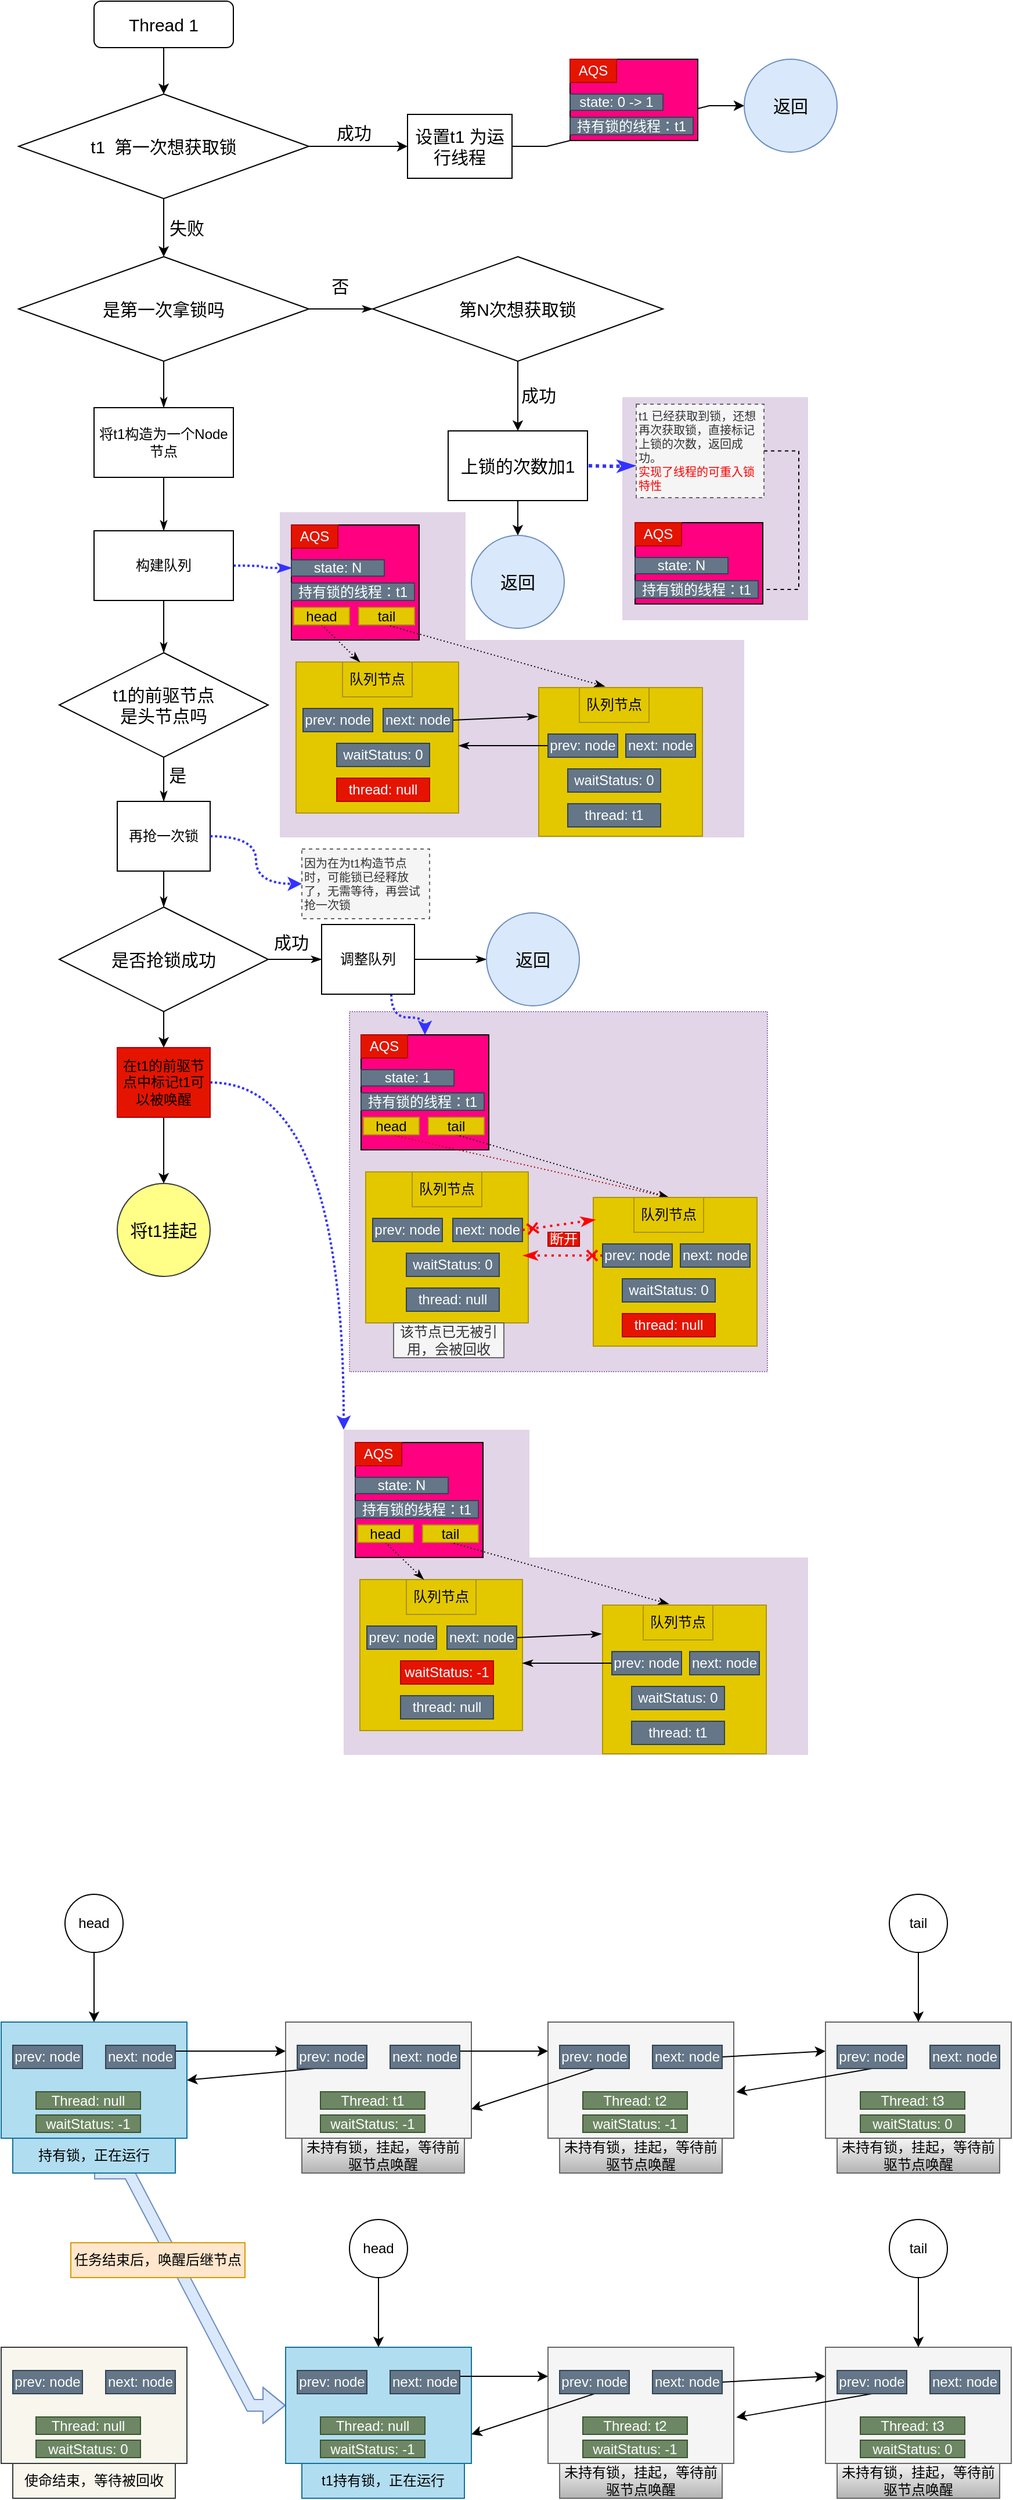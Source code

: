 <mxfile version="20.2.3" type="device"><diagram id="C5RBs43oDa-KdzZeNtuy" name="Page-1"><mxGraphModel dx="1038" dy="649" grid="1" gridSize="10" guides="1" tooltips="1" connect="1" arrows="1" fold="1" page="1" pageScale="1" pageWidth="827" pageHeight="1169" math="0" shadow="0"><root><mxCell id="WIyWlLk6GJQsqaUBKTNV-0"/><mxCell id="WIyWlLk6GJQsqaUBKTNV-1" parent="WIyWlLk6GJQsqaUBKTNV-0"/><mxCell id="cmOH2brqr6vsDG66SaR0-163" value="" style="rounded=0;whiteSpace=wrap;html=1;fillColor=#e1d5e7;dashed=1;dashPattern=1 1;strokeColor=none;" parent="WIyWlLk6GJQsqaUBKTNV-1" vertex="1"><mxGeometry x="615" y="431" width="160" height="192" as="geometry"/></mxCell><mxCell id="cmOH2brqr6vsDG66SaR0-162" value="" style="rounded=0;whiteSpace=wrap;html=1;fillColor=#e1d5e7;dashed=1;dashPattern=1 1;strokeColor=none;" parent="WIyWlLk6GJQsqaUBKTNV-1" vertex="1"><mxGeometry x="480" y="640" width="240" height="170" as="geometry"/></mxCell><mxCell id="cmOH2brqr6vsDG66SaR0-161" value="" style="rounded=0;whiteSpace=wrap;html=1;fillColor=#e1d5e7;dashed=1;dashPattern=1 1;strokeColor=none;" parent="WIyWlLk6GJQsqaUBKTNV-1" vertex="1"><mxGeometry x="320" y="530" width="160" height="280" as="geometry"/></mxCell><mxCell id="cmOH2brqr6vsDG66SaR0-147" value="" style="rounded=0;whiteSpace=wrap;html=1;fillColor=#e1d5e7;dashed=1;dashPattern=1 1;strokeColor=#9673a6;" parent="WIyWlLk6GJQsqaUBKTNV-1" vertex="1"><mxGeometry x="380" y="960" width="360" height="310" as="geometry"/></mxCell><mxCell id="cmOH2brqr6vsDG66SaR0-40" value="" style="rounded=0;whiteSpace=wrap;html=1;fontColor=#000000;fillColor=#e3c800;strokeColor=#B09500;" parent="WIyWlLk6GJQsqaUBKTNV-1" vertex="1"><mxGeometry x="334" y="659" width="140" height="130" as="geometry"/></mxCell><mxCell id="cmOH2brqr6vsDG66SaR0-7" style="edgeStyle=entityRelationEdgeStyle;rounded=0;orthogonalLoop=1;jettySize=auto;html=1;exitX=1;exitY=0.5;exitDx=0;exitDy=0;entryX=0;entryY=0.5;entryDx=0;entryDy=0;" parent="WIyWlLk6GJQsqaUBKTNV-1" source="I_SiQfBMtHekhY4Zaz0y-3" target="cmOH2brqr6vsDG66SaR0-5" edge="1"><mxGeometry relative="1" as="geometry"/></mxCell><mxCell id="cmOH2brqr6vsDG66SaR0-8" value="" style="rounded=0;whiteSpace=wrap;html=1;fillColor=#FF0080;" parent="WIyWlLk6GJQsqaUBKTNV-1" vertex="1"><mxGeometry x="570" y="140" width="110" height="70" as="geometry"/></mxCell><mxCell id="I_SiQfBMtHekhY4Zaz0y-1" value="" style="edgeStyle=orthogonalEdgeStyle;rounded=0;orthogonalLoop=1;jettySize=auto;html=1;" parent="WIyWlLk6GJQsqaUBKTNV-1" edge="1"><mxGeometry relative="1" as="geometry"><mxPoint x="220" y="170" as="targetPoint"/><mxPoint x="220" y="120" as="sourcePoint"/></mxGeometry></mxCell><mxCell id="I_SiQfBMtHekhY4Zaz0y-4" value="" style="edgeStyle=orthogonalEdgeStyle;rounded=0;orthogonalLoop=1;jettySize=auto;html=1;fontSize=15;" parent="WIyWlLk6GJQsqaUBKTNV-1" source="I_SiQfBMtHekhY4Zaz0y-2" target="I_SiQfBMtHekhY4Zaz0y-3" edge="1"><mxGeometry relative="1" as="geometry"/></mxCell><mxCell id="I_SiQfBMtHekhY4Zaz0y-9" value="" style="edgeStyle=orthogonalEdgeStyle;rounded=0;orthogonalLoop=1;jettySize=auto;html=1;fontSize=15;" parent="WIyWlLk6GJQsqaUBKTNV-1" source="I_SiQfBMtHekhY4Zaz0y-2" target="I_SiQfBMtHekhY4Zaz0y-8" edge="1"><mxGeometry relative="1" as="geometry"/></mxCell><mxCell id="I_SiQfBMtHekhY4Zaz0y-2" value="t1&amp;nbsp; 第一次想获取锁" style="rhombus;whiteSpace=wrap;html=1;fontSize=15;" parent="WIyWlLk6GJQsqaUBKTNV-1" vertex="1"><mxGeometry x="95" y="170" width="250" height="90" as="geometry"/></mxCell><mxCell id="I_SiQfBMtHekhY4Zaz0y-3" value="设置t1 为运行线程" style="whiteSpace=wrap;html=1;fontSize=15;" parent="WIyWlLk6GJQsqaUBKTNV-1" vertex="1"><mxGeometry x="430" y="187.5" width="90" height="55" as="geometry"/></mxCell><mxCell id="I_SiQfBMtHekhY4Zaz0y-5" value="Thread 1" style="rounded=1;whiteSpace=wrap;html=1;fontSize=15;glass=0;strokeWidth=1;shadow=0;" parent="WIyWlLk6GJQsqaUBKTNV-1" vertex="1"><mxGeometry x="160" y="90" width="120" height="40" as="geometry"/></mxCell><mxCell id="I_SiQfBMtHekhY4Zaz0y-7" value="成功" style="text;html=1;strokeColor=none;fillColor=none;align=center;verticalAlign=middle;whiteSpace=wrap;rounded=0;fontSize=15;" parent="WIyWlLk6GJQsqaUBKTNV-1" vertex="1"><mxGeometry x="354" y="188" width="60" height="30" as="geometry"/></mxCell><mxCell id="cmOH2brqr6vsDG66SaR0-30" value="" style="edgeStyle=none;rounded=0;orthogonalLoop=1;jettySize=auto;html=1;fontColor=#000000;endArrow=classicThin;endFill=1;" parent="WIyWlLk6GJQsqaUBKTNV-1" source="I_SiQfBMtHekhY4Zaz0y-8" target="cmOH2brqr6vsDG66SaR0-20" edge="1"><mxGeometry relative="1" as="geometry"/></mxCell><mxCell id="cmOH2brqr6vsDG66SaR0-31" value="" style="edgeStyle=none;rounded=0;orthogonalLoop=1;jettySize=auto;html=1;fontColor=#000000;endArrow=classicThin;endFill=1;" parent="WIyWlLk6GJQsqaUBKTNV-1" source="I_SiQfBMtHekhY4Zaz0y-8" target="I_SiQfBMtHekhY4Zaz0y-16" edge="1"><mxGeometry relative="1" as="geometry"/></mxCell><mxCell id="I_SiQfBMtHekhY4Zaz0y-8" value="是第一次拿锁吗" style="rhombus;whiteSpace=wrap;html=1;fontSize=15;" parent="WIyWlLk6GJQsqaUBKTNV-1" vertex="1"><mxGeometry x="95" y="310" width="250" height="90" as="geometry"/></mxCell><mxCell id="I_SiQfBMtHekhY4Zaz0y-10" value="失败" style="text;html=1;strokeColor=none;fillColor=none;align=center;verticalAlign=middle;whiteSpace=wrap;rounded=0;fontSize=15;" parent="WIyWlLk6GJQsqaUBKTNV-1" vertex="1"><mxGeometry x="210" y="270" width="60" height="30" as="geometry"/></mxCell><mxCell id="I_SiQfBMtHekhY4Zaz0y-25" value="" style="edgeStyle=orthogonalEdgeStyle;rounded=0;orthogonalLoop=1;jettySize=auto;html=1;fontSize=15;" parent="WIyWlLk6GJQsqaUBKTNV-1" source="I_SiQfBMtHekhY4Zaz0y-16" target="I_SiQfBMtHekhY4Zaz0y-24" edge="1"><mxGeometry relative="1" as="geometry"/></mxCell><mxCell id="I_SiQfBMtHekhY4Zaz0y-16" value="第N次想获取锁" style="rhombus;whiteSpace=wrap;html=1;fontSize=15;" parent="WIyWlLk6GJQsqaUBKTNV-1" vertex="1"><mxGeometry x="400" y="310" width="250" height="90" as="geometry"/></mxCell><mxCell id="I_SiQfBMtHekhY4Zaz0y-30" value="" style="edgeStyle=orthogonalEdgeStyle;rounded=0;orthogonalLoop=1;jettySize=auto;html=1;fontSize=15;" parent="WIyWlLk6GJQsqaUBKTNV-1" source="I_SiQfBMtHekhY4Zaz0y-24" target="I_SiQfBMtHekhY4Zaz0y-29" edge="1"><mxGeometry relative="1" as="geometry"/></mxCell><mxCell id="I_SiQfBMtHekhY4Zaz0y-24" value="上锁的次数加1" style="rounded=0;whiteSpace=wrap;html=1;fontSize=15;" parent="WIyWlLk6GJQsqaUBKTNV-1" vertex="1"><mxGeometry x="465" y="460" width="120" height="60" as="geometry"/></mxCell><mxCell id="I_SiQfBMtHekhY4Zaz0y-26" value="成功" style="text;html=1;strokeColor=none;fillColor=none;align=center;verticalAlign=middle;whiteSpace=wrap;rounded=0;fontSize=15;" parent="WIyWlLk6GJQsqaUBKTNV-1" vertex="1"><mxGeometry x="513" y="414" width="60" height="30" as="geometry"/></mxCell><mxCell id="I_SiQfBMtHekhY4Zaz0y-28" value="&amp;nbsp;否" style="text;html=1;strokeColor=none;fillColor=none;align=center;verticalAlign=middle;whiteSpace=wrap;rounded=0;fontSize=15;" parent="WIyWlLk6GJQsqaUBKTNV-1" vertex="1"><mxGeometry x="340" y="320" width="60" height="30" as="geometry"/></mxCell><mxCell id="I_SiQfBMtHekhY4Zaz0y-29" value="返回" style="ellipse;whiteSpace=wrap;html=1;aspect=fixed;fontSize=15;fillColor=#dae8fc;strokeColor=#6c8ebf;" parent="WIyWlLk6GJQsqaUBKTNV-1" vertex="1"><mxGeometry x="485" y="550" width="80" height="80" as="geometry"/></mxCell><mxCell id="cmOH2brqr6vsDG66SaR0-2" value="AQS&lt;br&gt;" style="text;html=1;strokeColor=#B20000;fillColor=#e51400;align=center;verticalAlign=middle;whiteSpace=wrap;rounded=0;fontColor=#ffffff;" parent="WIyWlLk6GJQsqaUBKTNV-1" vertex="1"><mxGeometry x="570" y="140" width="40" height="20" as="geometry"/></mxCell><mxCell id="cmOH2brqr6vsDG66SaR0-3" value="state: 0 -&amp;gt; 1" style="text;html=1;strokeColor=#314354;fillColor=#647687;align=center;verticalAlign=middle;whiteSpace=wrap;rounded=0;fontColor=#ffffff;" parent="WIyWlLk6GJQsqaUBKTNV-1" vertex="1"><mxGeometry x="570" y="170" width="80" height="14" as="geometry"/></mxCell><mxCell id="cmOH2brqr6vsDG66SaR0-4" value="持有锁的线程：t1" style="text;html=1;strokeColor=#314354;fillColor=#647687;align=center;verticalAlign=middle;whiteSpace=wrap;rounded=0;fontColor=#ffffff;" parent="WIyWlLk6GJQsqaUBKTNV-1" vertex="1"><mxGeometry x="570" y="190" width="106" height="15" as="geometry"/></mxCell><mxCell id="cmOH2brqr6vsDG66SaR0-5" value="返回" style="ellipse;whiteSpace=wrap;html=1;aspect=fixed;fontSize=15;fillColor=#dae8fc;strokeColor=#6c8ebf;" parent="WIyWlLk6GJQsqaUBKTNV-1" vertex="1"><mxGeometry x="720" y="140" width="80" height="80" as="geometry"/></mxCell><mxCell id="cmOH2brqr6vsDG66SaR0-19" value="" style="edgeStyle=entityRelationEdgeStyle;rounded=0;orthogonalLoop=1;jettySize=auto;html=1;fontColor=#FF0000;dashed=1;endArrow=none;endFill=0;" parent="WIyWlLk6GJQsqaUBKTNV-1" source="cmOH2brqr6vsDG66SaR0-10" target="cmOH2brqr6vsDG66SaR0-18" edge="1"><mxGeometry relative="1" as="geometry"/></mxCell><mxCell id="cmOH2brqr6vsDG66SaR0-10" value="t1 已经获取到锁，还想再次获取锁，直接标记上锁的次数，返回成功。&lt;br&gt;&lt;font color=&quot;#ff0000&quot;&gt;实现了线程的可重入锁特性&lt;/font&gt;&amp;nbsp;" style="text;html=1;strokeColor=#666666;fillColor=#f5f5f5;align=left;verticalAlign=middle;whiteSpace=wrap;rounded=0;fontSize=10;fontColor=#333333;dashed=1;" parent="WIyWlLk6GJQsqaUBKTNV-1" vertex="1"><mxGeometry x="627" y="437" width="110" height="80.5" as="geometry"/></mxCell><mxCell id="cmOH2brqr6vsDG66SaR0-11" value="" style="edgeStyle=orthogonalEdgeStyle;rounded=0;orthogonalLoop=1;jettySize=auto;html=1;fontSize=10;fontColor=#FF0000;dashed=1;endArrow=classicThin;endFill=1;curved=1;strokeColor=#3333FF;strokeWidth=3;dashPattern=1 1;" parent="WIyWlLk6GJQsqaUBKTNV-1" edge="1"><mxGeometry relative="1" as="geometry"><mxPoint x="586" y="490" as="sourcePoint"/><mxPoint x="626" y="490" as="targetPoint"/></mxGeometry></mxCell><mxCell id="cmOH2brqr6vsDG66SaR0-15" value="" style="rounded=0;whiteSpace=wrap;html=1;fillColor=#FF0080;" parent="WIyWlLk6GJQsqaUBKTNV-1" vertex="1"><mxGeometry x="626" y="539" width="110" height="70" as="geometry"/></mxCell><mxCell id="cmOH2brqr6vsDG66SaR0-16" value="AQS&lt;br&gt;" style="text;html=1;strokeColor=#B20000;fillColor=#e51400;align=center;verticalAlign=middle;whiteSpace=wrap;rounded=0;fontColor=#ffffff;" parent="WIyWlLk6GJQsqaUBKTNV-1" vertex="1"><mxGeometry x="626" y="539" width="40" height="20" as="geometry"/></mxCell><mxCell id="cmOH2brqr6vsDG66SaR0-17" value="state: N" style="text;html=1;strokeColor=#314354;fillColor=#647687;align=center;verticalAlign=middle;whiteSpace=wrap;rounded=0;fontColor=#ffffff;" parent="WIyWlLk6GJQsqaUBKTNV-1" vertex="1"><mxGeometry x="626" y="569" width="80" height="14" as="geometry"/></mxCell><mxCell id="cmOH2brqr6vsDG66SaR0-18" value="持有锁的线程：t1" style="text;html=1;strokeColor=#314354;fillColor=#647687;align=center;verticalAlign=middle;whiteSpace=wrap;rounded=0;fontColor=#ffffff;" parent="WIyWlLk6GJQsqaUBKTNV-1" vertex="1"><mxGeometry x="626" y="589" width="106" height="15" as="geometry"/></mxCell><mxCell id="cmOH2brqr6vsDG66SaR0-32" value="" style="edgeStyle=none;rounded=0;orthogonalLoop=1;jettySize=auto;html=1;fontColor=#000000;endArrow=classicThin;endFill=1;" parent="WIyWlLk6GJQsqaUBKTNV-1" source="cmOH2brqr6vsDG66SaR0-20" target="cmOH2brqr6vsDG66SaR0-21" edge="1"><mxGeometry relative="1" as="geometry"/></mxCell><mxCell id="cmOH2brqr6vsDG66SaR0-20" value="&lt;font color=&quot;#000000&quot;&gt;将t1构造为一个Node节点&lt;/font&gt;" style="rounded=0;whiteSpace=wrap;html=1;fontColor=#FF0000;fillColor=#FFFFFF;" parent="WIyWlLk6GJQsqaUBKTNV-1" vertex="1"><mxGeometry x="160" y="440" width="120" height="60" as="geometry"/></mxCell><mxCell id="cmOH2brqr6vsDG66SaR0-72" value="" style="edgeStyle=orthogonalEdgeStyle;rounded=0;orthogonalLoop=1;jettySize=auto;html=1;dashed=1;dashPattern=1 1;fontColor=#000000;endArrow=classicThin;endFill=1;elbow=vertical;entryX=0;entryY=0.5;entryDx=0;entryDy=0;curved=1;strokeColor=#3333FF;strokeWidth=2;" parent="WIyWlLk6GJQsqaUBKTNV-1" source="cmOH2brqr6vsDG66SaR0-21" target="cmOH2brqr6vsDG66SaR0-66" edge="1"><mxGeometry relative="1" as="geometry"/></mxCell><mxCell id="cmOH2brqr6vsDG66SaR0-74" value="" style="edgeStyle=none;rounded=0;orthogonalLoop=1;jettySize=auto;html=1;fontColor=#000000;endArrow=classicThin;endFill=1;elbow=vertical;" parent="WIyWlLk6GJQsqaUBKTNV-1" source="cmOH2brqr6vsDG66SaR0-21" target="cmOH2brqr6vsDG66SaR0-73" edge="1"><mxGeometry relative="1" as="geometry"/></mxCell><mxCell id="cmOH2brqr6vsDG66SaR0-21" value="&lt;font color=&quot;#000000&quot;&gt;构建队列&lt;/font&gt;" style="rounded=0;whiteSpace=wrap;html=1;fontColor=#FF0000;fillColor=#FFFFFF;" parent="WIyWlLk6GJQsqaUBKTNV-1" vertex="1"><mxGeometry x="160" y="546" width="120" height="60" as="geometry"/></mxCell><mxCell id="cmOH2brqr6vsDG66SaR0-33" value="prev: node" style="rounded=0;whiteSpace=wrap;html=1;fontColor=#ffffff;fillColor=#647687;strokeColor=#314354;" parent="WIyWlLk6GJQsqaUBKTNV-1" vertex="1"><mxGeometry x="340" y="699" width="60" height="20" as="geometry"/></mxCell><mxCell id="cmOH2brqr6vsDG66SaR0-63" style="rounded=0;orthogonalLoop=1;jettySize=auto;html=1;exitX=1;exitY=0.5;exitDx=0;exitDy=0;entryX=-0.007;entryY=0.194;entryDx=0;entryDy=0;entryPerimeter=0;fontColor=#000000;endArrow=classicThin;endFill=1;elbow=vertical;" parent="WIyWlLk6GJQsqaUBKTNV-1" source="cmOH2brqr6vsDG66SaR0-34" target="cmOH2brqr6vsDG66SaR0-49" edge="1"><mxGeometry relative="1" as="geometry"/></mxCell><mxCell id="cmOH2brqr6vsDG66SaR0-34" value="next: node" style="rounded=0;whiteSpace=wrap;html=1;fontColor=#ffffff;fillColor=#647687;strokeColor=#314354;" parent="WIyWlLk6GJQsqaUBKTNV-1" vertex="1"><mxGeometry x="409" y="699" width="60" height="20" as="geometry"/></mxCell><mxCell id="cmOH2brqr6vsDG66SaR0-35" value="waitStatus: 0" style="rounded=0;whiteSpace=wrap;html=1;fontColor=#ffffff;fillColor=#647687;strokeColor=#314354;" parent="WIyWlLk6GJQsqaUBKTNV-1" vertex="1"><mxGeometry x="369" y="729" width="80" height="20" as="geometry"/></mxCell><mxCell id="cmOH2brqr6vsDG66SaR0-41" value="队列节点" style="text;html=1;strokeColor=#B09500;fillColor=#e3c800;align=center;verticalAlign=middle;whiteSpace=wrap;rounded=0;fontColor=#000000;" parent="WIyWlLk6GJQsqaUBKTNV-1" vertex="1"><mxGeometry x="374" y="659" width="60" height="30" as="geometry"/></mxCell><mxCell id="cmOH2brqr6vsDG66SaR0-42" value="thread: null" style="rounded=0;whiteSpace=wrap;html=1;fontColor=#ffffff;fillColor=#e51400;strokeColor=#B20000;" parent="WIyWlLk6GJQsqaUBKTNV-1" vertex="1"><mxGeometry x="369" y="759" width="80" height="20" as="geometry"/></mxCell><mxCell id="cmOH2brqr6vsDG66SaR0-49" value="" style="rounded=0;whiteSpace=wrap;html=1;fontColor=#000000;fillColor=#e3c800;strokeColor=#B09500;" parent="WIyWlLk6GJQsqaUBKTNV-1" vertex="1"><mxGeometry x="543" y="681" width="141" height="128" as="geometry"/></mxCell><mxCell id="cmOH2brqr6vsDG66SaR0-62" style="edgeStyle=orthogonalEdgeStyle;rounded=0;orthogonalLoop=1;jettySize=auto;html=1;exitX=0;exitY=0.5;exitDx=0;exitDy=0;entryX=1;entryY=0.554;entryDx=0;entryDy=0;entryPerimeter=0;fontColor=#000000;endArrow=classicThin;endFill=1;elbow=vertical;" parent="WIyWlLk6GJQsqaUBKTNV-1" source="cmOH2brqr6vsDG66SaR0-50" target="cmOH2brqr6vsDG66SaR0-40" edge="1"><mxGeometry relative="1" as="geometry"/></mxCell><mxCell id="cmOH2brqr6vsDG66SaR0-50" value="prev: node" style="rounded=0;whiteSpace=wrap;html=1;fontColor=#ffffff;fillColor=#647687;strokeColor=#314354;" parent="WIyWlLk6GJQsqaUBKTNV-1" vertex="1"><mxGeometry x="551" y="721" width="60" height="20" as="geometry"/></mxCell><mxCell id="cmOH2brqr6vsDG66SaR0-51" value="next: node" style="rounded=0;whiteSpace=wrap;html=1;fontColor=#ffffff;fillColor=#647687;strokeColor=#314354;" parent="WIyWlLk6GJQsqaUBKTNV-1" vertex="1"><mxGeometry x="618" y="721" width="60" height="20" as="geometry"/></mxCell><mxCell id="cmOH2brqr6vsDG66SaR0-52" value="waitStatus: 0" style="rounded=0;whiteSpace=wrap;html=1;fontColor=#ffffff;fillColor=#647687;strokeColor=#314354;" parent="WIyWlLk6GJQsqaUBKTNV-1" vertex="1"><mxGeometry x="568" y="751" width="80" height="20" as="geometry"/></mxCell><mxCell id="cmOH2brqr6vsDG66SaR0-53" value="队列节点" style="text;html=1;strokeColor=#B09500;fillColor=#e3c800;align=center;verticalAlign=middle;whiteSpace=wrap;rounded=0;fontColor=#000000;" parent="WIyWlLk6GJQsqaUBKTNV-1" vertex="1"><mxGeometry x="578" y="681" width="60" height="30" as="geometry"/></mxCell><mxCell id="cmOH2brqr6vsDG66SaR0-54" value="thread: t1" style="rounded=0;whiteSpace=wrap;html=1;fontColor=#ffffff;fillColor=#647687;strokeColor=#314354;" parent="WIyWlLk6GJQsqaUBKTNV-1" vertex="1"><mxGeometry x="568" y="781" width="80" height="20" as="geometry"/></mxCell><mxCell id="cmOH2brqr6vsDG66SaR0-64" value="" style="rounded=0;whiteSpace=wrap;html=1;fillColor=#FF0080;" parent="WIyWlLk6GJQsqaUBKTNV-1" vertex="1"><mxGeometry x="330" y="541" width="110" height="99" as="geometry"/></mxCell><mxCell id="cmOH2brqr6vsDG66SaR0-65" value="AQS&lt;br&gt;" style="text;html=1;strokeColor=#B20000;fillColor=#e51400;align=center;verticalAlign=middle;whiteSpace=wrap;rounded=0;fontColor=#ffffff;" parent="WIyWlLk6GJQsqaUBKTNV-1" vertex="1"><mxGeometry x="330" y="541" width="40" height="20" as="geometry"/></mxCell><mxCell id="cmOH2brqr6vsDG66SaR0-66" value="state: N" style="text;html=1;strokeColor=#314354;fillColor=#647687;align=center;verticalAlign=middle;whiteSpace=wrap;rounded=0;fontColor=#ffffff;" parent="WIyWlLk6GJQsqaUBKTNV-1" vertex="1"><mxGeometry x="330" y="571" width="80" height="14" as="geometry"/></mxCell><mxCell id="cmOH2brqr6vsDG66SaR0-67" value="持有锁的线程：t1" style="text;html=1;strokeColor=#314354;fillColor=#647687;align=center;verticalAlign=middle;whiteSpace=wrap;rounded=0;fontColor=#ffffff;" parent="WIyWlLk6GJQsqaUBKTNV-1" vertex="1"><mxGeometry x="330" y="591" width="106" height="15" as="geometry"/></mxCell><mxCell id="cmOH2brqr6vsDG66SaR0-70" style="edgeStyle=none;rounded=0;orthogonalLoop=1;jettySize=auto;html=1;exitX=0.5;exitY=1;exitDx=0;exitDy=0;entryX=0.25;entryY=0;entryDx=0;entryDy=0;fontColor=#000000;endArrow=classicThin;endFill=1;elbow=vertical;dashed=1;dashPattern=1 2;" parent="WIyWlLk6GJQsqaUBKTNV-1" source="cmOH2brqr6vsDG66SaR0-68" target="cmOH2brqr6vsDG66SaR0-41" edge="1"><mxGeometry relative="1" as="geometry"/></mxCell><mxCell id="cmOH2brqr6vsDG66SaR0-68" value="head" style="text;html=1;strokeColor=#B09500;fillColor=#e3c800;align=center;verticalAlign=middle;whiteSpace=wrap;rounded=0;fontColor=#000000;" parent="WIyWlLk6GJQsqaUBKTNV-1" vertex="1"><mxGeometry x="332" y="612" width="48" height="15" as="geometry"/></mxCell><mxCell id="cmOH2brqr6vsDG66SaR0-71" style="edgeStyle=none;rounded=0;orthogonalLoop=1;jettySize=auto;html=1;exitX=0.5;exitY=1;exitDx=0;exitDy=0;fontColor=#000000;endArrow=classicThin;endFill=1;elbow=vertical;dashed=1;dashPattern=1 2;" parent="WIyWlLk6GJQsqaUBKTNV-1" source="cmOH2brqr6vsDG66SaR0-69" edge="1"><mxGeometry relative="1" as="geometry"><mxPoint x="600" y="680" as="targetPoint"/></mxGeometry></mxCell><mxCell id="cmOH2brqr6vsDG66SaR0-69" value="tail" style="text;html=1;strokeColor=#B09500;fillColor=#e3c800;align=center;verticalAlign=middle;whiteSpace=wrap;rounded=0;fontColor=#000000;" parent="WIyWlLk6GJQsqaUBKTNV-1" vertex="1"><mxGeometry x="388" y="612" width="48" height="15" as="geometry"/></mxCell><mxCell id="cmOH2brqr6vsDG66SaR0-76" value="" style="edgeStyle=none;rounded=0;orthogonalLoop=1;jettySize=auto;html=1;fontColor=#000000;endArrow=classicThin;endFill=1;elbow=vertical;" parent="WIyWlLk6GJQsqaUBKTNV-1" source="cmOH2brqr6vsDG66SaR0-73" target="cmOH2brqr6vsDG66SaR0-75" edge="1"><mxGeometry relative="1" as="geometry"/></mxCell><mxCell id="cmOH2brqr6vsDG66SaR0-73" value="t1的前驱节点&lt;br&gt;是头节点吗" style="rhombus;whiteSpace=wrap;html=1;fontSize=15;" parent="WIyWlLk6GJQsqaUBKTNV-1" vertex="1"><mxGeometry x="130" y="651" width="180" height="90" as="geometry"/></mxCell><mxCell id="cmOH2brqr6vsDG66SaR0-81" value="" style="edgeStyle=none;rounded=0;orthogonalLoop=1;jettySize=auto;html=1;fontColor=#000000;endArrow=classicThin;endFill=1;elbow=vertical;" parent="WIyWlLk6GJQsqaUBKTNV-1" source="cmOH2brqr6vsDG66SaR0-75" target="cmOH2brqr6vsDG66SaR0-80" edge="1"><mxGeometry relative="1" as="geometry"/></mxCell><mxCell id="cmOH2brqr6vsDG66SaR0-75" value="&lt;font color=&quot;#000000&quot;&gt;再抢一次锁&lt;/font&gt;" style="rounded=0;whiteSpace=wrap;html=1;fontColor=#FF0000;fillColor=#FFFFFF;" parent="WIyWlLk6GJQsqaUBKTNV-1" vertex="1"><mxGeometry x="180" y="779" width="80" height="60" as="geometry"/></mxCell><mxCell id="cmOH2brqr6vsDG66SaR0-77" value="因为在为t1构造节点时，可能锁已经释放了，无需等待，再尝试抢一次锁" style="text;html=1;strokeColor=#666666;fillColor=#f5f5f5;align=left;verticalAlign=middle;whiteSpace=wrap;rounded=0;fontSize=10;fontColor=#333333;dashed=1;" parent="WIyWlLk6GJQsqaUBKTNV-1" vertex="1"><mxGeometry x="339" y="820" width="110" height="60" as="geometry"/></mxCell><mxCell id="cmOH2brqr6vsDG66SaR0-78" value="" style="endArrow=classic;dashed=1;html=1;dashPattern=1 1;strokeWidth=2;rounded=0;fontColor=#000000;elbow=vertical;entryX=0;entryY=0.5;entryDx=0;entryDy=0;exitX=1;exitY=0.5;exitDx=0;exitDy=0;edgeStyle=orthogonalEdgeStyle;curved=1;strokeColor=#3333FF;endFill=1;" parent="WIyWlLk6GJQsqaUBKTNV-1" source="cmOH2brqr6vsDG66SaR0-75" target="cmOH2brqr6vsDG66SaR0-77" edge="1"><mxGeometry width="50" height="50" relative="1" as="geometry"><mxPoint x="270" y="860" as="sourcePoint"/><mxPoint x="320" y="810" as="targetPoint"/></mxGeometry></mxCell><mxCell id="cmOH2brqr6vsDG66SaR0-79" value="&amp;nbsp;是" style="text;html=1;strokeColor=none;fillColor=none;align=center;verticalAlign=middle;whiteSpace=wrap;rounded=0;fontSize=15;" parent="WIyWlLk6GJQsqaUBKTNV-1" vertex="1"><mxGeometry x="200" y="741" width="60" height="30" as="geometry"/></mxCell><mxCell id="cmOH2brqr6vsDG66SaR0-83" value="" style="edgeStyle=none;rounded=0;orthogonalLoop=1;jettySize=auto;html=1;fontColor=#000000;endArrow=classicThin;endFill=1;elbow=vertical;" parent="WIyWlLk6GJQsqaUBKTNV-1" source="cmOH2brqr6vsDG66SaR0-80" target="cmOH2brqr6vsDG66SaR0-82" edge="1"><mxGeometry relative="1" as="geometry"/></mxCell><mxCell id="cmOH2brqr6vsDG66SaR0-131" value="" style="edgeStyle=none;rounded=0;orthogonalLoop=1;jettySize=auto;html=1;fontColor=#000000;startArrow=none;startFill=0;endArrow=classic;endFill=1;strokeColor=#000000;strokeWidth=1;elbow=vertical;" parent="WIyWlLk6GJQsqaUBKTNV-1" source="cmOH2brqr6vsDG66SaR0-80" target="cmOH2brqr6vsDG66SaR0-130" edge="1"><mxGeometry relative="1" as="geometry"/></mxCell><mxCell id="cmOH2brqr6vsDG66SaR0-80" value="是否抢锁成功" style="rhombus;whiteSpace=wrap;html=1;fontSize=15;" parent="WIyWlLk6GJQsqaUBKTNV-1" vertex="1"><mxGeometry x="130" y="870" width="180" height="90" as="geometry"/></mxCell><mxCell id="cmOH2brqr6vsDG66SaR0-87" value="" style="edgeStyle=none;rounded=0;orthogonalLoop=1;jettySize=auto;html=1;fontColor=#000000;endArrow=classicThin;endFill=1;elbow=vertical;" parent="WIyWlLk6GJQsqaUBKTNV-1" source="cmOH2brqr6vsDG66SaR0-82" target="cmOH2brqr6vsDG66SaR0-86" edge="1"><mxGeometry relative="1" as="geometry"/></mxCell><mxCell id="cmOH2brqr6vsDG66SaR0-123" style="edgeStyle=orthogonalEdgeStyle;rounded=0;orthogonalLoop=1;jettySize=auto;html=1;exitX=0.75;exitY=1;exitDx=0;exitDy=0;entryX=0.5;entryY=0;entryDx=0;entryDy=0;fontColor=#000000;startArrow=none;startFill=0;endArrow=classic;endFill=1;strokeColor=#3333FF;strokeWidth=2;elbow=vertical;dashed=1;fillColor=#d5e8d4;curved=1;dashPattern=1 1;" parent="WIyWlLk6GJQsqaUBKTNV-1" source="cmOH2brqr6vsDG66SaR0-82" target="cmOH2brqr6vsDG66SaR0-107" edge="1"><mxGeometry relative="1" as="geometry"/></mxCell><mxCell id="cmOH2brqr6vsDG66SaR0-82" value="&lt;font color=&quot;#000000&quot;&gt;调整队列&lt;/font&gt;" style="rounded=0;whiteSpace=wrap;html=1;fontColor=#FF0000;fillColor=#FFFFFF;" parent="WIyWlLk6GJQsqaUBKTNV-1" vertex="1"><mxGeometry x="356" y="885" width="80" height="60" as="geometry"/></mxCell><mxCell id="cmOH2brqr6vsDG66SaR0-85" value="成功" style="text;html=1;strokeColor=none;fillColor=none;align=center;verticalAlign=middle;whiteSpace=wrap;rounded=0;fontSize=15;" parent="WIyWlLk6GJQsqaUBKTNV-1" vertex="1"><mxGeometry x="300" y="885" width="60" height="30" as="geometry"/></mxCell><mxCell id="cmOH2brqr6vsDG66SaR0-86" value="返回" style="ellipse;whiteSpace=wrap;html=1;aspect=fixed;fontSize=15;fillColor=#dae8fc;strokeColor=#6c8ebf;" parent="WIyWlLk6GJQsqaUBKTNV-1" vertex="1"><mxGeometry x="498" y="875" width="80" height="80" as="geometry"/></mxCell><mxCell id="cmOH2brqr6vsDG66SaR0-101" value="" style="rounded=0;whiteSpace=wrap;html=1;fontColor=#000000;fillColor=#e3c800;strokeColor=#B09500;" parent="WIyWlLk6GJQsqaUBKTNV-1" vertex="1"><mxGeometry x="394" y="1098" width="140" height="130" as="geometry"/></mxCell><mxCell id="cmOH2brqr6vsDG66SaR0-102" value="prev: node" style="rounded=0;whiteSpace=wrap;html=1;fontColor=#ffffff;fillColor=#647687;strokeColor=#314354;" parent="WIyWlLk6GJQsqaUBKTNV-1" vertex="1"><mxGeometry x="400" y="1138" width="60" height="20" as="geometry"/></mxCell><mxCell id="cmOH2brqr6vsDG66SaR0-103" value="next: node" style="rounded=0;whiteSpace=wrap;html=1;fontColor=#ffffff;fillColor=#647687;strokeColor=#314354;" parent="WIyWlLk6GJQsqaUBKTNV-1" vertex="1"><mxGeometry x="469" y="1138" width="60" height="20" as="geometry"/></mxCell><mxCell id="cmOH2brqr6vsDG66SaR0-104" value="waitStatus: 0" style="rounded=0;whiteSpace=wrap;html=1;fontColor=#ffffff;fillColor=#647687;strokeColor=#314354;" parent="WIyWlLk6GJQsqaUBKTNV-1" vertex="1"><mxGeometry x="429" y="1168" width="80" height="20" as="geometry"/></mxCell><mxCell id="cmOH2brqr6vsDG66SaR0-105" value="队列节点" style="text;html=1;strokeColor=#B09500;fillColor=#e3c800;align=center;verticalAlign=middle;whiteSpace=wrap;rounded=0;fontColor=#000000;" parent="WIyWlLk6GJQsqaUBKTNV-1" vertex="1"><mxGeometry x="434" y="1098" width="60" height="30" as="geometry"/></mxCell><mxCell id="cmOH2brqr6vsDG66SaR0-106" value="thread: null" style="rounded=0;whiteSpace=wrap;html=1;fontColor=#ffffff;fillColor=#647687;strokeColor=#314354;" parent="WIyWlLk6GJQsqaUBKTNV-1" vertex="1"><mxGeometry x="429" y="1198" width="80" height="20" as="geometry"/></mxCell><mxCell id="cmOH2brqr6vsDG66SaR0-107" value="" style="rounded=0;whiteSpace=wrap;html=1;fillColor=#FF0080;" parent="WIyWlLk6GJQsqaUBKTNV-1" vertex="1"><mxGeometry x="390" y="980" width="110" height="99" as="geometry"/></mxCell><mxCell id="cmOH2brqr6vsDG66SaR0-108" value="AQS&lt;br&gt;" style="text;html=1;strokeColor=#B20000;fillColor=#e51400;align=center;verticalAlign=middle;whiteSpace=wrap;rounded=0;fontColor=#ffffff;" parent="WIyWlLk6GJQsqaUBKTNV-1" vertex="1"><mxGeometry x="390" y="980" width="40" height="20" as="geometry"/></mxCell><mxCell id="cmOH2brqr6vsDG66SaR0-109" value="state: 1" style="text;html=1;strokeColor=#314354;fillColor=#647687;align=center;verticalAlign=middle;whiteSpace=wrap;rounded=0;fontColor=#ffffff;" parent="WIyWlLk6GJQsqaUBKTNV-1" vertex="1"><mxGeometry x="390" y="1010" width="80" height="14" as="geometry"/></mxCell><mxCell id="cmOH2brqr6vsDG66SaR0-110" value="持有锁的线程：t1" style="text;html=1;strokeColor=#314354;fillColor=#647687;align=center;verticalAlign=middle;whiteSpace=wrap;rounded=0;fontColor=#ffffff;" parent="WIyWlLk6GJQsqaUBKTNV-1" vertex="1"><mxGeometry x="390" y="1030" width="106" height="15" as="geometry"/></mxCell><mxCell id="cmOH2brqr6vsDG66SaR0-111" style="edgeStyle=none;rounded=0;orthogonalLoop=1;jettySize=auto;html=1;exitX=0.5;exitY=1;exitDx=0;exitDy=0;entryX=0.5;entryY=0;entryDx=0;entryDy=0;fontColor=#000000;endArrow=classicThin;endFill=1;elbow=vertical;dashed=1;dashPattern=1 2;fillColor=#e51400;strokeColor=#B20000;" parent="WIyWlLk6GJQsqaUBKTNV-1" source="cmOH2brqr6vsDG66SaR0-112" target="cmOH2brqr6vsDG66SaR0-119" edge="1"><mxGeometry relative="1" as="geometry"/></mxCell><mxCell id="cmOH2brqr6vsDG66SaR0-112" value="head" style="text;html=1;strokeColor=#B09500;fillColor=#e3c800;align=center;verticalAlign=middle;whiteSpace=wrap;rounded=0;fontColor=#000000;" parent="WIyWlLk6GJQsqaUBKTNV-1" vertex="1"><mxGeometry x="392" y="1051" width="48" height="15" as="geometry"/></mxCell><mxCell id="cmOH2brqr6vsDG66SaR0-121" style="edgeStyle=none;rounded=0;orthogonalLoop=1;jettySize=auto;html=1;exitX=0.5;exitY=1;exitDx=0;exitDy=0;entryX=0.5;entryY=0;entryDx=0;entryDy=0;dashed=1;dashPattern=1 2;fontColor=#000000;endArrow=classicThin;endFill=1;elbow=vertical;" parent="WIyWlLk6GJQsqaUBKTNV-1" source="cmOH2brqr6vsDG66SaR0-113" target="cmOH2brqr6vsDG66SaR0-119" edge="1"><mxGeometry relative="1" as="geometry"/></mxCell><mxCell id="cmOH2brqr6vsDG66SaR0-113" value="tail" style="text;html=1;strokeColor=#B09500;fillColor=#e3c800;align=center;verticalAlign=middle;whiteSpace=wrap;rounded=0;fontColor=#000000;" parent="WIyWlLk6GJQsqaUBKTNV-1" vertex="1"><mxGeometry x="448" y="1051" width="48" height="15" as="geometry"/></mxCell><mxCell id="cmOH2brqr6vsDG66SaR0-115" value="" style="rounded=0;whiteSpace=wrap;html=1;fontColor=#000000;fillColor=#e3c800;strokeColor=#B09500;" parent="WIyWlLk6GJQsqaUBKTNV-1" vertex="1"><mxGeometry x="590" y="1120" width="141" height="128" as="geometry"/></mxCell><mxCell id="cmOH2brqr6vsDG66SaR0-122" style="edgeStyle=none;rounded=0;orthogonalLoop=1;jettySize=auto;html=1;exitX=0;exitY=0.5;exitDx=0;exitDy=0;entryX=0.971;entryY=0.554;entryDx=0;entryDy=0;entryPerimeter=0;dashed=1;dashPattern=1 2;fontColor=#000000;endArrow=classicThin;endFill=1;elbow=vertical;startArrow=cross;startFill=0;strokeWidth=2;strokeColor=#FF0000;" parent="WIyWlLk6GJQsqaUBKTNV-1" source="cmOH2brqr6vsDG66SaR0-116" target="cmOH2brqr6vsDG66SaR0-101" edge="1"><mxGeometry relative="1" as="geometry"/></mxCell><mxCell id="cmOH2brqr6vsDG66SaR0-116" value="prev: node" style="rounded=0;whiteSpace=wrap;html=1;fontColor=#ffffff;fillColor=#647687;strokeColor=#314354;" parent="WIyWlLk6GJQsqaUBKTNV-1" vertex="1"><mxGeometry x="598" y="1160" width="60" height="20" as="geometry"/></mxCell><mxCell id="cmOH2brqr6vsDG66SaR0-117" value="next: node" style="rounded=0;whiteSpace=wrap;html=1;fontColor=#ffffff;fillColor=#647687;strokeColor=#314354;" parent="WIyWlLk6GJQsqaUBKTNV-1" vertex="1"><mxGeometry x="665" y="1160" width="60" height="20" as="geometry"/></mxCell><mxCell id="cmOH2brqr6vsDG66SaR0-118" value="waitStatus: 0" style="rounded=0;whiteSpace=wrap;html=1;fontColor=#ffffff;fillColor=#647687;strokeColor=#314354;" parent="WIyWlLk6GJQsqaUBKTNV-1" vertex="1"><mxGeometry x="615" y="1190" width="80" height="20" as="geometry"/></mxCell><mxCell id="cmOH2brqr6vsDG66SaR0-119" value="队列节点" style="text;html=1;strokeColor=#B09500;fillColor=#e3c800;align=center;verticalAlign=middle;whiteSpace=wrap;rounded=0;fontColor=#000000;" parent="WIyWlLk6GJQsqaUBKTNV-1" vertex="1"><mxGeometry x="625" y="1120" width="60" height="30" as="geometry"/></mxCell><mxCell id="cmOH2brqr6vsDG66SaR0-120" value="thread: null" style="rounded=0;whiteSpace=wrap;html=1;fontColor=#ffffff;fillColor=#e51400;strokeColor=#B20000;" parent="WIyWlLk6GJQsqaUBKTNV-1" vertex="1"><mxGeometry x="615" y="1220" width="80" height="20" as="geometry"/></mxCell><mxCell id="cmOH2brqr6vsDG66SaR0-124" value="断开" style="text;html=1;strokeColor=#B20000;fillColor=#e51400;align=center;verticalAlign=middle;whiteSpace=wrap;rounded=0;fontColor=#ffffff;" parent="WIyWlLk6GJQsqaUBKTNV-1" vertex="1"><mxGeometry x="551" y="1150" width="27" height="12" as="geometry"/></mxCell><mxCell id="cmOH2brqr6vsDG66SaR0-128" style="edgeStyle=none;rounded=0;orthogonalLoop=1;jettySize=auto;html=1;exitX=1;exitY=0.5;exitDx=0;exitDy=0;entryX=0.011;entryY=0.15;entryDx=0;entryDy=0;entryPerimeter=0;dashed=1;dashPattern=1 2;fontColor=#000000;endArrow=classicThin;endFill=1;elbow=vertical;startArrow=cross;startFill=0;strokeWidth=2;strokeColor=#FF0000;" parent="WIyWlLk6GJQsqaUBKTNV-1" source="cmOH2brqr6vsDG66SaR0-103" target="cmOH2brqr6vsDG66SaR0-115" edge="1"><mxGeometry relative="1" as="geometry"><mxPoint x="608" y="1180" as="sourcePoint"/><mxPoint x="539.94" y="1180.02" as="targetPoint"/></mxGeometry></mxCell><mxCell id="cmOH2brqr6vsDG66SaR0-129" value="该节点已无被引用，会被回收" style="text;html=1;strokeColor=#666666;fillColor=#f5f5f5;align=center;verticalAlign=middle;whiteSpace=wrap;rounded=0;fontColor=#333333;" parent="WIyWlLk6GJQsqaUBKTNV-1" vertex="1"><mxGeometry x="418" y="1228" width="95" height="30" as="geometry"/></mxCell><mxCell id="cmOH2brqr6vsDG66SaR0-133" value="" style="edgeStyle=none;rounded=0;orthogonalLoop=1;jettySize=auto;html=1;fontColor=#000000;startArrow=none;startFill=0;endArrow=classic;endFill=1;strokeColor=#000000;strokeWidth=1;elbow=vertical;" parent="WIyWlLk6GJQsqaUBKTNV-1" source="cmOH2brqr6vsDG66SaR0-130" target="cmOH2brqr6vsDG66SaR0-132" edge="1"><mxGeometry relative="1" as="geometry"/></mxCell><mxCell id="cmOH2brqr6vsDG66SaR0-232" style="edgeStyle=orthogonalEdgeStyle;curved=1;rounded=0;orthogonalLoop=1;jettySize=auto;html=1;exitX=1;exitY=0.5;exitDx=0;exitDy=0;entryX=0;entryY=0;entryDx=0;entryDy=0;dashed=1;dashPattern=1 1;fontColor=#000000;startArrow=none;startFill=0;endArrow=classic;endFill=1;strokeColor=#3333FF;strokeWidth=2;elbow=vertical;" parent="WIyWlLk6GJQsqaUBKTNV-1" source="cmOH2brqr6vsDG66SaR0-130" target="cmOH2brqr6vsDG66SaR0-203" edge="1"><mxGeometry relative="1" as="geometry"/></mxCell><mxCell id="cmOH2brqr6vsDG66SaR0-130" value="&lt;font color=&quot;#000000&quot;&gt;在t1的前驱节点中标记t1可以被唤醒&lt;/font&gt;" style="rounded=0;whiteSpace=wrap;html=1;fontColor=#ffffff;fillColor=#e51400;strokeColor=#B20000;" parent="WIyWlLk6GJQsqaUBKTNV-1" vertex="1"><mxGeometry x="180" y="991" width="80" height="60" as="geometry"/></mxCell><mxCell id="cmOH2brqr6vsDG66SaR0-132" value="将t1挂起" style="ellipse;whiteSpace=wrap;html=1;aspect=fixed;fontSize=15;fillColor=#ffff88;strokeColor=#36393d;" parent="WIyWlLk6GJQsqaUBKTNV-1" vertex="1"><mxGeometry x="180" y="1108" width="80" height="80" as="geometry"/></mxCell><mxCell id="cmOH2brqr6vsDG66SaR0-202" value="" style="rounded=0;whiteSpace=wrap;html=1;fillColor=#e1d5e7;dashed=1;dashPattern=1 1;strokeColor=none;" parent="WIyWlLk6GJQsqaUBKTNV-1" vertex="1"><mxGeometry x="535" y="1430" width="240" height="170" as="geometry"/></mxCell><mxCell id="cmOH2brqr6vsDG66SaR0-203" value="" style="rounded=0;whiteSpace=wrap;html=1;fillColor=#e1d5e7;dashed=1;dashPattern=1 1;strokeColor=none;" parent="WIyWlLk6GJQsqaUBKTNV-1" vertex="1"><mxGeometry x="375" y="1320" width="160" height="280" as="geometry"/></mxCell><mxCell id="cmOH2brqr6vsDG66SaR0-204" value="" style="rounded=0;whiteSpace=wrap;html=1;fontColor=#000000;fillColor=#e3c800;strokeColor=#B09500;" parent="WIyWlLk6GJQsqaUBKTNV-1" vertex="1"><mxGeometry x="389" y="1449" width="140" height="130" as="geometry"/></mxCell><mxCell id="cmOH2brqr6vsDG66SaR0-211" value="prev: node" style="rounded=0;whiteSpace=wrap;html=1;fontColor=#ffffff;fillColor=#647687;strokeColor=#314354;" parent="WIyWlLk6GJQsqaUBKTNV-1" vertex="1"><mxGeometry x="395" y="1489" width="60" height="20" as="geometry"/></mxCell><mxCell id="cmOH2brqr6vsDG66SaR0-212" style="rounded=0;orthogonalLoop=1;jettySize=auto;html=1;exitX=1;exitY=0.5;exitDx=0;exitDy=0;entryX=-0.007;entryY=0.194;entryDx=0;entryDy=0;entryPerimeter=0;fontColor=#000000;endArrow=classicThin;endFill=1;elbow=vertical;" parent="WIyWlLk6GJQsqaUBKTNV-1" source="cmOH2brqr6vsDG66SaR0-213" target="cmOH2brqr6vsDG66SaR0-217" edge="1"><mxGeometry relative="1" as="geometry"/></mxCell><mxCell id="cmOH2brqr6vsDG66SaR0-213" value="next: node" style="rounded=0;whiteSpace=wrap;html=1;fontColor=#ffffff;fillColor=#647687;strokeColor=#314354;" parent="WIyWlLk6GJQsqaUBKTNV-1" vertex="1"><mxGeometry x="464" y="1489" width="60" height="20" as="geometry"/></mxCell><mxCell id="cmOH2brqr6vsDG66SaR0-214" value="waitStatus: -1" style="rounded=0;whiteSpace=wrap;html=1;fontColor=#ffffff;fillColor=#e51400;strokeColor=#B20000;" parent="WIyWlLk6GJQsqaUBKTNV-1" vertex="1"><mxGeometry x="424" y="1519" width="80" height="20" as="geometry"/></mxCell><mxCell id="cmOH2brqr6vsDG66SaR0-215" value="队列节点" style="text;html=1;strokeColor=#B09500;fillColor=#e3c800;align=center;verticalAlign=middle;whiteSpace=wrap;rounded=0;fontColor=#000000;" parent="WIyWlLk6GJQsqaUBKTNV-1" vertex="1"><mxGeometry x="429" y="1449" width="60" height="30" as="geometry"/></mxCell><mxCell id="cmOH2brqr6vsDG66SaR0-216" value="thread: null" style="rounded=0;whiteSpace=wrap;html=1;fontColor=#ffffff;fillColor=#647687;strokeColor=#314354;" parent="WIyWlLk6GJQsqaUBKTNV-1" vertex="1"><mxGeometry x="424" y="1549" width="80" height="20" as="geometry"/></mxCell><mxCell id="cmOH2brqr6vsDG66SaR0-217" value="" style="rounded=0;whiteSpace=wrap;html=1;fontColor=#000000;fillColor=#e3c800;strokeColor=#B09500;" parent="WIyWlLk6GJQsqaUBKTNV-1" vertex="1"><mxGeometry x="598" y="1471" width="141" height="128" as="geometry"/></mxCell><mxCell id="cmOH2brqr6vsDG66SaR0-218" style="edgeStyle=orthogonalEdgeStyle;rounded=0;orthogonalLoop=1;jettySize=auto;html=1;exitX=0;exitY=0.5;exitDx=0;exitDy=0;entryX=1;entryY=0.554;entryDx=0;entryDy=0;entryPerimeter=0;fontColor=#000000;endArrow=classicThin;endFill=1;elbow=vertical;" parent="WIyWlLk6GJQsqaUBKTNV-1" source="cmOH2brqr6vsDG66SaR0-219" target="cmOH2brqr6vsDG66SaR0-204" edge="1"><mxGeometry relative="1" as="geometry"/></mxCell><mxCell id="cmOH2brqr6vsDG66SaR0-219" value="prev: node" style="rounded=0;whiteSpace=wrap;html=1;fontColor=#ffffff;fillColor=#647687;strokeColor=#314354;" parent="WIyWlLk6GJQsqaUBKTNV-1" vertex="1"><mxGeometry x="606" y="1511" width="60" height="20" as="geometry"/></mxCell><mxCell id="cmOH2brqr6vsDG66SaR0-220" value="next: node" style="rounded=0;whiteSpace=wrap;html=1;fontColor=#ffffff;fillColor=#647687;strokeColor=#314354;" parent="WIyWlLk6GJQsqaUBKTNV-1" vertex="1"><mxGeometry x="673" y="1511" width="60" height="20" as="geometry"/></mxCell><mxCell id="cmOH2brqr6vsDG66SaR0-221" value="waitStatus: 0" style="rounded=0;whiteSpace=wrap;html=1;fontColor=#ffffff;fillColor=#647687;strokeColor=#314354;" parent="WIyWlLk6GJQsqaUBKTNV-1" vertex="1"><mxGeometry x="623" y="1541" width="80" height="20" as="geometry"/></mxCell><mxCell id="cmOH2brqr6vsDG66SaR0-222" value="队列节点" style="text;html=1;strokeColor=#B09500;fillColor=#e3c800;align=center;verticalAlign=middle;whiteSpace=wrap;rounded=0;fontColor=#000000;" parent="WIyWlLk6GJQsqaUBKTNV-1" vertex="1"><mxGeometry x="633" y="1471" width="60" height="30" as="geometry"/></mxCell><mxCell id="cmOH2brqr6vsDG66SaR0-223" value="thread: t1" style="rounded=0;whiteSpace=wrap;html=1;fontColor=#ffffff;fillColor=#647687;strokeColor=#314354;" parent="WIyWlLk6GJQsqaUBKTNV-1" vertex="1"><mxGeometry x="623" y="1571" width="80" height="20" as="geometry"/></mxCell><mxCell id="cmOH2brqr6vsDG66SaR0-224" value="" style="rounded=0;whiteSpace=wrap;html=1;fillColor=#FF0080;" parent="WIyWlLk6GJQsqaUBKTNV-1" vertex="1"><mxGeometry x="385" y="1331" width="110" height="99" as="geometry"/></mxCell><mxCell id="cmOH2brqr6vsDG66SaR0-225" value="AQS&lt;br&gt;" style="text;html=1;strokeColor=#B20000;fillColor=#e51400;align=center;verticalAlign=middle;whiteSpace=wrap;rounded=0;fontColor=#ffffff;" parent="WIyWlLk6GJQsqaUBKTNV-1" vertex="1"><mxGeometry x="385" y="1331" width="40" height="20" as="geometry"/></mxCell><mxCell id="cmOH2brqr6vsDG66SaR0-226" value="state: N" style="text;html=1;strokeColor=#314354;fillColor=#647687;align=center;verticalAlign=middle;whiteSpace=wrap;rounded=0;fontColor=#ffffff;" parent="WIyWlLk6GJQsqaUBKTNV-1" vertex="1"><mxGeometry x="385" y="1361" width="80" height="14" as="geometry"/></mxCell><mxCell id="cmOH2brqr6vsDG66SaR0-227" value="持有锁的线程：t1" style="text;html=1;strokeColor=#314354;fillColor=#647687;align=center;verticalAlign=middle;whiteSpace=wrap;rounded=0;fontColor=#ffffff;" parent="WIyWlLk6GJQsqaUBKTNV-1" vertex="1"><mxGeometry x="385" y="1381" width="106" height="15" as="geometry"/></mxCell><mxCell id="cmOH2brqr6vsDG66SaR0-228" style="edgeStyle=none;rounded=0;orthogonalLoop=1;jettySize=auto;html=1;exitX=0.5;exitY=1;exitDx=0;exitDy=0;entryX=0.25;entryY=0;entryDx=0;entryDy=0;fontColor=#000000;endArrow=classicThin;endFill=1;elbow=vertical;dashed=1;dashPattern=1 2;" parent="WIyWlLk6GJQsqaUBKTNV-1" source="cmOH2brqr6vsDG66SaR0-229" target="cmOH2brqr6vsDG66SaR0-215" edge="1"><mxGeometry relative="1" as="geometry"/></mxCell><mxCell id="cmOH2brqr6vsDG66SaR0-229" value="head" style="text;html=1;strokeColor=#B09500;fillColor=#e3c800;align=center;verticalAlign=middle;whiteSpace=wrap;rounded=0;fontColor=#000000;" parent="WIyWlLk6GJQsqaUBKTNV-1" vertex="1"><mxGeometry x="387" y="1402" width="48" height="15" as="geometry"/></mxCell><mxCell id="cmOH2brqr6vsDG66SaR0-230" style="edgeStyle=none;rounded=0;orthogonalLoop=1;jettySize=auto;html=1;exitX=0.5;exitY=1;exitDx=0;exitDy=0;fontColor=#000000;endArrow=classicThin;endFill=1;elbow=vertical;dashed=1;dashPattern=1 2;" parent="WIyWlLk6GJQsqaUBKTNV-1" source="cmOH2brqr6vsDG66SaR0-231" edge="1"><mxGeometry relative="1" as="geometry"><mxPoint x="655" y="1470" as="targetPoint"/></mxGeometry></mxCell><mxCell id="cmOH2brqr6vsDG66SaR0-231" value="tail" style="text;html=1;strokeColor=#B09500;fillColor=#e3c800;align=center;verticalAlign=middle;whiteSpace=wrap;rounded=0;fontColor=#000000;" parent="WIyWlLk6GJQsqaUBKTNV-1" vertex="1"><mxGeometry x="443" y="1402" width="48" height="15" as="geometry"/></mxCell><mxCell id="PLj59cDfNkuP29mJkI9N-0" value="" style="rounded=0;whiteSpace=wrap;html=1;fillColor=#b1ddf0;strokeColor=#10739e;" vertex="1" parent="WIyWlLk6GJQsqaUBKTNV-1"><mxGeometry x="80" y="1830" width="160" height="100" as="geometry"/></mxCell><mxCell id="PLj59cDfNkuP29mJkI9N-1" value="Thread: null" style="text;html=1;strokeColor=#3A5431;fillColor=#6d8764;align=center;verticalAlign=middle;whiteSpace=wrap;rounded=0;fontColor=#ffffff;" vertex="1" parent="WIyWlLk6GJQsqaUBKTNV-1"><mxGeometry x="110" y="1890" width="90" height="15" as="geometry"/></mxCell><mxCell id="PLj59cDfNkuP29mJkI9N-14" style="edgeStyle=none;rounded=0;orthogonalLoop=1;jettySize=auto;html=1;exitX=1;exitY=0.25;exitDx=0;exitDy=0;entryX=0;entryY=0.25;entryDx=0;entryDy=0;" edge="1" parent="WIyWlLk6GJQsqaUBKTNV-1" source="PLj59cDfNkuP29mJkI9N-2" target="PLj59cDfNkuP29mJkI9N-10"><mxGeometry relative="1" as="geometry"/></mxCell><mxCell id="PLj59cDfNkuP29mJkI9N-2" value="next: node" style="rounded=0;whiteSpace=wrap;html=1;fontColor=#ffffff;fillColor=#647687;strokeColor=#314354;" vertex="1" parent="WIyWlLk6GJQsqaUBKTNV-1"><mxGeometry x="170" y="1850" width="60" height="20" as="geometry"/></mxCell><mxCell id="PLj59cDfNkuP29mJkI9N-3" value="prev: node" style="rounded=0;whiteSpace=wrap;html=1;fontColor=#ffffff;fillColor=#647687;strokeColor=#314354;" vertex="1" parent="WIyWlLk6GJQsqaUBKTNV-1"><mxGeometry x="90" y="1850" width="60" height="20" as="geometry"/></mxCell><mxCell id="PLj59cDfNkuP29mJkI9N-9" style="edgeStyle=none;rounded=0;orthogonalLoop=1;jettySize=auto;html=1;entryX=0.5;entryY=0;entryDx=0;entryDy=0;" edge="1" parent="WIyWlLk6GJQsqaUBKTNV-1" source="PLj59cDfNkuP29mJkI9N-5" target="PLj59cDfNkuP29mJkI9N-0"><mxGeometry relative="1" as="geometry"/></mxCell><mxCell id="PLj59cDfNkuP29mJkI9N-5" value="head" style="ellipse;whiteSpace=wrap;html=1;aspect=fixed;" vertex="1" parent="WIyWlLk6GJQsqaUBKTNV-1"><mxGeometry x="135" y="1720" width="50" height="50" as="geometry"/></mxCell><mxCell id="PLj59cDfNkuP29mJkI9N-10" value="" style="rounded=0;whiteSpace=wrap;html=1;fillColor=#f5f5f5;strokeColor=#666666;fontColor=#333333;" vertex="1" parent="WIyWlLk6GJQsqaUBKTNV-1"><mxGeometry x="325" y="1830" width="160" height="100" as="geometry"/></mxCell><mxCell id="PLj59cDfNkuP29mJkI9N-11" value="Thread: t1" style="text;html=1;strokeColor=#3A5431;fillColor=#6d8764;align=center;verticalAlign=middle;whiteSpace=wrap;rounded=0;fontColor=#ffffff;" vertex="1" parent="WIyWlLk6GJQsqaUBKTNV-1"><mxGeometry x="355" y="1890" width="90" height="15" as="geometry"/></mxCell><mxCell id="PLj59cDfNkuP29mJkI9N-26" style="edgeStyle=none;rounded=0;orthogonalLoop=1;jettySize=auto;html=1;exitX=1;exitY=0.25;exitDx=0;exitDy=0;entryX=0;entryY=0.25;entryDx=0;entryDy=0;" edge="1" parent="WIyWlLk6GJQsqaUBKTNV-1" source="PLj59cDfNkuP29mJkI9N-12" target="PLj59cDfNkuP29mJkI9N-16"><mxGeometry relative="1" as="geometry"/></mxCell><mxCell id="PLj59cDfNkuP29mJkI9N-12" value="next: node" style="rounded=0;whiteSpace=wrap;html=1;fontColor=#ffffff;fillColor=#647687;strokeColor=#314354;" vertex="1" parent="WIyWlLk6GJQsqaUBKTNV-1"><mxGeometry x="415" y="1850" width="60" height="20" as="geometry"/></mxCell><mxCell id="PLj59cDfNkuP29mJkI9N-15" style="edgeStyle=none;rounded=0;orthogonalLoop=1;jettySize=auto;html=1;exitX=0.25;exitY=1;exitDx=0;exitDy=0;entryX=1;entryY=0.5;entryDx=0;entryDy=0;" edge="1" parent="WIyWlLk6GJQsqaUBKTNV-1" source="PLj59cDfNkuP29mJkI9N-13" target="PLj59cDfNkuP29mJkI9N-0"><mxGeometry relative="1" as="geometry"/></mxCell><mxCell id="PLj59cDfNkuP29mJkI9N-13" value="prev: node" style="rounded=0;whiteSpace=wrap;html=1;fontColor=#ffffff;fillColor=#647687;strokeColor=#314354;" vertex="1" parent="WIyWlLk6GJQsqaUBKTNV-1"><mxGeometry x="335" y="1850" width="60" height="20" as="geometry"/></mxCell><mxCell id="PLj59cDfNkuP29mJkI9N-16" value="" style="rounded=0;whiteSpace=wrap;html=1;fillColor=#f5f5f5;strokeColor=#666666;fontColor=#333333;" vertex="1" parent="WIyWlLk6GJQsqaUBKTNV-1"><mxGeometry x="551" y="1830" width="160" height="100" as="geometry"/></mxCell><mxCell id="PLj59cDfNkuP29mJkI9N-17" value="Thread: t2" style="text;html=1;strokeColor=#3A5431;fillColor=#6d8764;align=center;verticalAlign=middle;whiteSpace=wrap;rounded=0;fontColor=#ffffff;" vertex="1" parent="WIyWlLk6GJQsqaUBKTNV-1"><mxGeometry x="581" y="1890" width="90" height="15" as="geometry"/></mxCell><mxCell id="PLj59cDfNkuP29mJkI9N-28" style="edgeStyle=none;rounded=0;orthogonalLoop=1;jettySize=auto;html=1;exitX=1;exitY=0.5;exitDx=0;exitDy=0;entryX=0;entryY=0.25;entryDx=0;entryDy=0;" edge="1" parent="WIyWlLk6GJQsqaUBKTNV-1" source="PLj59cDfNkuP29mJkI9N-18" target="PLj59cDfNkuP29mJkI9N-22"><mxGeometry relative="1" as="geometry"/></mxCell><mxCell id="PLj59cDfNkuP29mJkI9N-18" value="next: node" style="rounded=0;whiteSpace=wrap;html=1;fontColor=#ffffff;fillColor=#647687;strokeColor=#314354;" vertex="1" parent="WIyWlLk6GJQsqaUBKTNV-1"><mxGeometry x="641" y="1850" width="60" height="20" as="geometry"/></mxCell><mxCell id="PLj59cDfNkuP29mJkI9N-27" style="edgeStyle=none;rounded=0;orthogonalLoop=1;jettySize=auto;html=1;exitX=0.5;exitY=1;exitDx=0;exitDy=0;entryX=1;entryY=0.75;entryDx=0;entryDy=0;" edge="1" parent="WIyWlLk6GJQsqaUBKTNV-1" source="PLj59cDfNkuP29mJkI9N-19" target="PLj59cDfNkuP29mJkI9N-10"><mxGeometry relative="1" as="geometry"/></mxCell><mxCell id="PLj59cDfNkuP29mJkI9N-19" value="prev: node" style="rounded=0;whiteSpace=wrap;html=1;fontColor=#ffffff;fillColor=#647687;strokeColor=#314354;" vertex="1" parent="WIyWlLk6GJQsqaUBKTNV-1"><mxGeometry x="561" y="1850" width="60" height="20" as="geometry"/></mxCell><mxCell id="PLj59cDfNkuP29mJkI9N-75" style="edgeStyle=entityRelationEdgeStyle;shape=flexArrow;rounded=0;orthogonalLoop=1;jettySize=auto;html=1;exitX=0.5;exitY=1;exitDx=0;exitDy=0;entryX=0;entryY=0.5;entryDx=0;entryDy=0;fillColor=#dae8fc;strokeColor=#6c8ebf;" edge="1" parent="WIyWlLk6GJQsqaUBKTNV-1" source="PLj59cDfNkuP29mJkI9N-20" target="PLj59cDfNkuP29mJkI9N-47"><mxGeometry relative="1" as="geometry"/></mxCell><mxCell id="PLj59cDfNkuP29mJkI9N-20" value="持有锁，正在运行" style="text;html=1;strokeColor=#10739e;fillColor=#b1ddf0;align=center;verticalAlign=middle;whiteSpace=wrap;rounded=0;" vertex="1" parent="WIyWlLk6GJQsqaUBKTNV-1"><mxGeometry x="90" y="1930" width="140" height="30" as="geometry"/></mxCell><mxCell id="PLj59cDfNkuP29mJkI9N-21" value="未持有锁，挂起，等待前驱节点唤醒" style="text;html=1;strokeColor=#666666;fillColor=#f5f5f5;align=center;verticalAlign=middle;whiteSpace=wrap;rounded=0;gradientColor=#b3b3b3;" vertex="1" parent="WIyWlLk6GJQsqaUBKTNV-1"><mxGeometry x="339" y="1930" width="140" height="30" as="geometry"/></mxCell><mxCell id="PLj59cDfNkuP29mJkI9N-22" value="" style="rounded=0;whiteSpace=wrap;html=1;fillColor=#f5f5f5;strokeColor=#666666;fontColor=#333333;" vertex="1" parent="WIyWlLk6GJQsqaUBKTNV-1"><mxGeometry x="790" y="1830" width="160" height="100" as="geometry"/></mxCell><mxCell id="PLj59cDfNkuP29mJkI9N-23" value="Thread: t3" style="text;html=1;strokeColor=#3A5431;fillColor=#6d8764;align=center;verticalAlign=middle;whiteSpace=wrap;rounded=0;fontColor=#ffffff;" vertex="1" parent="WIyWlLk6GJQsqaUBKTNV-1"><mxGeometry x="820" y="1890" width="90" height="15" as="geometry"/></mxCell><mxCell id="PLj59cDfNkuP29mJkI9N-24" value="next: node" style="rounded=0;whiteSpace=wrap;html=1;fontColor=#ffffff;fillColor=#647687;strokeColor=#314354;" vertex="1" parent="WIyWlLk6GJQsqaUBKTNV-1"><mxGeometry x="880" y="1850" width="60" height="20" as="geometry"/></mxCell><mxCell id="PLj59cDfNkuP29mJkI9N-29" style="edgeStyle=none;rounded=0;orthogonalLoop=1;jettySize=auto;html=1;exitX=0.5;exitY=1;exitDx=0;exitDy=0;entryX=1.014;entryY=0.604;entryDx=0;entryDy=0;entryPerimeter=0;" edge="1" parent="WIyWlLk6GJQsqaUBKTNV-1" source="PLj59cDfNkuP29mJkI9N-25" target="PLj59cDfNkuP29mJkI9N-16"><mxGeometry relative="1" as="geometry"/></mxCell><mxCell id="PLj59cDfNkuP29mJkI9N-25" value="prev: node" style="rounded=0;whiteSpace=wrap;html=1;fontColor=#ffffff;fillColor=#647687;strokeColor=#314354;" vertex="1" parent="WIyWlLk6GJQsqaUBKTNV-1"><mxGeometry x="800" y="1850" width="60" height="20" as="geometry"/></mxCell><mxCell id="PLj59cDfNkuP29mJkI9N-30" value="未持有锁，挂起，等待前驱节点唤醒" style="text;html=1;strokeColor=#666666;fillColor=#f5f5f5;align=center;verticalAlign=middle;whiteSpace=wrap;rounded=0;gradientColor=#b3b3b3;" vertex="1" parent="WIyWlLk6GJQsqaUBKTNV-1"><mxGeometry x="561" y="1930" width="140" height="30" as="geometry"/></mxCell><mxCell id="PLj59cDfNkuP29mJkI9N-31" value="waitStatus: -1" style="text;html=1;strokeColor=#3A5431;fillColor=#6d8764;align=center;verticalAlign=middle;whiteSpace=wrap;rounded=0;fontColor=#ffffff;" vertex="1" parent="WIyWlLk6GJQsqaUBKTNV-1"><mxGeometry x="110" y="1910" width="90" height="15" as="geometry"/></mxCell><mxCell id="PLj59cDfNkuP29mJkI9N-32" value="waitStatus: -1" style="text;html=1;strokeColor=#3A5431;fillColor=#6d8764;align=center;verticalAlign=middle;whiteSpace=wrap;rounded=0;fontColor=#ffffff;" vertex="1" parent="WIyWlLk6GJQsqaUBKTNV-1"><mxGeometry x="355" y="1910" width="90" height="15" as="geometry"/></mxCell><mxCell id="PLj59cDfNkuP29mJkI9N-33" value="waitStatus: -1" style="text;html=1;strokeColor=#3A5431;fillColor=#6d8764;align=center;verticalAlign=middle;whiteSpace=wrap;rounded=0;fontColor=#ffffff;" vertex="1" parent="WIyWlLk6GJQsqaUBKTNV-1"><mxGeometry x="581" y="1910" width="90" height="15" as="geometry"/></mxCell><mxCell id="PLj59cDfNkuP29mJkI9N-35" value="waitStatus: 0" style="text;html=1;strokeColor=#3A5431;fillColor=#6d8764;align=center;verticalAlign=middle;whiteSpace=wrap;rounded=0;fontColor=#ffffff;" vertex="1" parent="WIyWlLk6GJQsqaUBKTNV-1"><mxGeometry x="820" y="1910" width="90" height="15" as="geometry"/></mxCell><mxCell id="PLj59cDfNkuP29mJkI9N-38" style="edgeStyle=none;rounded=0;orthogonalLoop=1;jettySize=auto;html=1;exitX=0.5;exitY=1;exitDx=0;exitDy=0;entryX=0.5;entryY=0;entryDx=0;entryDy=0;" edge="1" parent="WIyWlLk6GJQsqaUBKTNV-1" source="PLj59cDfNkuP29mJkI9N-36" target="PLj59cDfNkuP29mJkI9N-22"><mxGeometry relative="1" as="geometry"/></mxCell><mxCell id="PLj59cDfNkuP29mJkI9N-36" value="tail" style="ellipse;whiteSpace=wrap;html=1;aspect=fixed;" vertex="1" parent="WIyWlLk6GJQsqaUBKTNV-1"><mxGeometry x="845" y="1720" width="50" height="50" as="geometry"/></mxCell><mxCell id="PLj59cDfNkuP29mJkI9N-39" value="未持有锁，挂起，等待前驱节点唤醒" style="text;html=1;strokeColor=#666666;fillColor=#f5f5f5;align=center;verticalAlign=middle;whiteSpace=wrap;rounded=0;gradientColor=#b3b3b3;" vertex="1" parent="WIyWlLk6GJQsqaUBKTNV-1"><mxGeometry x="800" y="1930" width="140" height="30" as="geometry"/></mxCell><mxCell id="PLj59cDfNkuP29mJkI9N-40" value="" style="rounded=0;whiteSpace=wrap;html=1;fillColor=#f9f7ed;strokeColor=#36393d;" vertex="1" parent="WIyWlLk6GJQsqaUBKTNV-1"><mxGeometry x="80" y="2110" width="160" height="100" as="geometry"/></mxCell><mxCell id="PLj59cDfNkuP29mJkI9N-41" value="Thread: null" style="text;html=1;strokeColor=#3A5431;fillColor=#6d8764;align=center;verticalAlign=middle;whiteSpace=wrap;rounded=0;fontColor=#ffffff;" vertex="1" parent="WIyWlLk6GJQsqaUBKTNV-1"><mxGeometry x="110" y="2170" width="90" height="15" as="geometry"/></mxCell><mxCell id="PLj59cDfNkuP29mJkI9N-43" value="next: node" style="rounded=0;whiteSpace=wrap;html=1;fontColor=#ffffff;fillColor=#647687;strokeColor=#314354;" vertex="1" parent="WIyWlLk6GJQsqaUBKTNV-1"><mxGeometry x="170" y="2130" width="60" height="20" as="geometry"/></mxCell><mxCell id="PLj59cDfNkuP29mJkI9N-44" value="prev: node" style="rounded=0;whiteSpace=wrap;html=1;fontColor=#ffffff;fillColor=#647687;strokeColor=#314354;" vertex="1" parent="WIyWlLk6GJQsqaUBKTNV-1"><mxGeometry x="90" y="2130" width="60" height="20" as="geometry"/></mxCell><mxCell id="PLj59cDfNkuP29mJkI9N-45" style="edgeStyle=none;rounded=0;orthogonalLoop=1;jettySize=auto;html=1;entryX=0.5;entryY=0;entryDx=0;entryDy=0;" edge="1" parent="WIyWlLk6GJQsqaUBKTNV-1" source="PLj59cDfNkuP29mJkI9N-46"><mxGeometry relative="1" as="geometry"><mxPoint x="405" y="2110" as="targetPoint"/></mxGeometry></mxCell><mxCell id="PLj59cDfNkuP29mJkI9N-46" value="head" style="ellipse;whiteSpace=wrap;html=1;aspect=fixed;" vertex="1" parent="WIyWlLk6GJQsqaUBKTNV-1"><mxGeometry x="380" y="2000" width="50" height="50" as="geometry"/></mxCell><mxCell id="PLj59cDfNkuP29mJkI9N-47" value="" style="rounded=0;whiteSpace=wrap;html=1;fillColor=#b1ddf0;strokeColor=#10739e;" vertex="1" parent="WIyWlLk6GJQsqaUBKTNV-1"><mxGeometry x="325" y="2110" width="160" height="100" as="geometry"/></mxCell><mxCell id="PLj59cDfNkuP29mJkI9N-48" value="Thread: null" style="text;html=1;strokeColor=#3A5431;fillColor=#6d8764;align=center;verticalAlign=middle;whiteSpace=wrap;rounded=0;fontColor=#ffffff;" vertex="1" parent="WIyWlLk6GJQsqaUBKTNV-1"><mxGeometry x="355" y="2170" width="90" height="15" as="geometry"/></mxCell><mxCell id="PLj59cDfNkuP29mJkI9N-49" style="edgeStyle=none;rounded=0;orthogonalLoop=1;jettySize=auto;html=1;exitX=1;exitY=0.25;exitDx=0;exitDy=0;entryX=0;entryY=0.25;entryDx=0;entryDy=0;" edge="1" parent="WIyWlLk6GJQsqaUBKTNV-1" source="PLj59cDfNkuP29mJkI9N-50" target="PLj59cDfNkuP29mJkI9N-53"><mxGeometry relative="1" as="geometry"/></mxCell><mxCell id="PLj59cDfNkuP29mJkI9N-50" value="next: node" style="rounded=0;whiteSpace=wrap;html=1;fontColor=#ffffff;fillColor=#647687;strokeColor=#314354;" vertex="1" parent="WIyWlLk6GJQsqaUBKTNV-1"><mxGeometry x="415" y="2130" width="60" height="20" as="geometry"/></mxCell><mxCell id="PLj59cDfNkuP29mJkI9N-52" value="prev: node" style="rounded=0;whiteSpace=wrap;html=1;fontColor=#ffffff;fillColor=#647687;strokeColor=#314354;" vertex="1" parent="WIyWlLk6GJQsqaUBKTNV-1"><mxGeometry x="335" y="2130" width="60" height="20" as="geometry"/></mxCell><mxCell id="PLj59cDfNkuP29mJkI9N-53" value="" style="rounded=0;whiteSpace=wrap;html=1;fillColor=#f5f5f5;strokeColor=#666666;fontColor=#333333;" vertex="1" parent="WIyWlLk6GJQsqaUBKTNV-1"><mxGeometry x="551" y="2110" width="160" height="100" as="geometry"/></mxCell><mxCell id="PLj59cDfNkuP29mJkI9N-54" value="Thread: t2" style="text;html=1;strokeColor=#3A5431;fillColor=#6d8764;align=center;verticalAlign=middle;whiteSpace=wrap;rounded=0;fontColor=#ffffff;" vertex="1" parent="WIyWlLk6GJQsqaUBKTNV-1"><mxGeometry x="581" y="2170" width="90" height="15" as="geometry"/></mxCell><mxCell id="PLj59cDfNkuP29mJkI9N-55" style="edgeStyle=none;rounded=0;orthogonalLoop=1;jettySize=auto;html=1;exitX=1;exitY=0.5;exitDx=0;exitDy=0;entryX=0;entryY=0.25;entryDx=0;entryDy=0;" edge="1" parent="WIyWlLk6GJQsqaUBKTNV-1" source="PLj59cDfNkuP29mJkI9N-56" target="PLj59cDfNkuP29mJkI9N-61"><mxGeometry relative="1" as="geometry"/></mxCell><mxCell id="PLj59cDfNkuP29mJkI9N-56" value="next: node" style="rounded=0;whiteSpace=wrap;html=1;fontColor=#ffffff;fillColor=#647687;strokeColor=#314354;" vertex="1" parent="WIyWlLk6GJQsqaUBKTNV-1"><mxGeometry x="641" y="2130" width="60" height="20" as="geometry"/></mxCell><mxCell id="PLj59cDfNkuP29mJkI9N-57" style="edgeStyle=none;rounded=0;orthogonalLoop=1;jettySize=auto;html=1;exitX=0.5;exitY=1;exitDx=0;exitDy=0;entryX=1;entryY=0.75;entryDx=0;entryDy=0;" edge="1" parent="WIyWlLk6GJQsqaUBKTNV-1" source="PLj59cDfNkuP29mJkI9N-58" target="PLj59cDfNkuP29mJkI9N-47"><mxGeometry relative="1" as="geometry"/></mxCell><mxCell id="PLj59cDfNkuP29mJkI9N-58" value="prev: node" style="rounded=0;whiteSpace=wrap;html=1;fontColor=#ffffff;fillColor=#647687;strokeColor=#314354;" vertex="1" parent="WIyWlLk6GJQsqaUBKTNV-1"><mxGeometry x="561" y="2130" width="60" height="20" as="geometry"/></mxCell><mxCell id="PLj59cDfNkuP29mJkI9N-59" value="使命结束，等待被回收" style="text;html=1;fillColor=#f9f7ed;align=center;verticalAlign=middle;whiteSpace=wrap;rounded=0;strokeColor=#36393d;" vertex="1" parent="WIyWlLk6GJQsqaUBKTNV-1"><mxGeometry x="90" y="2210" width="140" height="30" as="geometry"/></mxCell><mxCell id="PLj59cDfNkuP29mJkI9N-60" value="t1持有锁，正在运行" style="text;html=1;strokeColor=#10739e;fillColor=#b1ddf0;align=center;verticalAlign=middle;whiteSpace=wrap;rounded=0;" vertex="1" parent="WIyWlLk6GJQsqaUBKTNV-1"><mxGeometry x="339" y="2210" width="140" height="30" as="geometry"/></mxCell><mxCell id="PLj59cDfNkuP29mJkI9N-61" value="" style="rounded=0;whiteSpace=wrap;html=1;fillColor=#f5f5f5;strokeColor=#666666;fontColor=#333333;" vertex="1" parent="WIyWlLk6GJQsqaUBKTNV-1"><mxGeometry x="790" y="2110" width="160" height="100" as="geometry"/></mxCell><mxCell id="PLj59cDfNkuP29mJkI9N-62" value="Thread: t3" style="text;html=1;strokeColor=#3A5431;fillColor=#6d8764;align=center;verticalAlign=middle;whiteSpace=wrap;rounded=0;fontColor=#ffffff;" vertex="1" parent="WIyWlLk6GJQsqaUBKTNV-1"><mxGeometry x="820" y="2170" width="90" height="15" as="geometry"/></mxCell><mxCell id="PLj59cDfNkuP29mJkI9N-63" value="next: node" style="rounded=0;whiteSpace=wrap;html=1;fontColor=#ffffff;fillColor=#647687;strokeColor=#314354;" vertex="1" parent="WIyWlLk6GJQsqaUBKTNV-1"><mxGeometry x="880" y="2130" width="60" height="20" as="geometry"/></mxCell><mxCell id="PLj59cDfNkuP29mJkI9N-64" style="edgeStyle=none;rounded=0;orthogonalLoop=1;jettySize=auto;html=1;exitX=0.5;exitY=1;exitDx=0;exitDy=0;entryX=1.014;entryY=0.604;entryDx=0;entryDy=0;entryPerimeter=0;" edge="1" parent="WIyWlLk6GJQsqaUBKTNV-1" source="PLj59cDfNkuP29mJkI9N-65" target="PLj59cDfNkuP29mJkI9N-53"><mxGeometry relative="1" as="geometry"/></mxCell><mxCell id="PLj59cDfNkuP29mJkI9N-65" value="prev: node" style="rounded=0;whiteSpace=wrap;html=1;fontColor=#ffffff;fillColor=#647687;strokeColor=#314354;" vertex="1" parent="WIyWlLk6GJQsqaUBKTNV-1"><mxGeometry x="800" y="2130" width="60" height="20" as="geometry"/></mxCell><mxCell id="PLj59cDfNkuP29mJkI9N-66" value="未持有锁，挂起，等待前驱节点唤醒" style="text;html=1;strokeColor=#666666;fillColor=#f5f5f5;align=center;verticalAlign=middle;whiteSpace=wrap;rounded=0;gradientColor=#b3b3b3;" vertex="1" parent="WIyWlLk6GJQsqaUBKTNV-1"><mxGeometry x="561" y="2210" width="140" height="30" as="geometry"/></mxCell><mxCell id="PLj59cDfNkuP29mJkI9N-67" value="waitStatus: 0" style="text;html=1;strokeColor=#3A5431;fillColor=#6d8764;align=center;verticalAlign=middle;whiteSpace=wrap;rounded=0;fontColor=#ffffff;" vertex="1" parent="WIyWlLk6GJQsqaUBKTNV-1"><mxGeometry x="110" y="2190" width="90" height="15" as="geometry"/></mxCell><mxCell id="PLj59cDfNkuP29mJkI9N-68" value="waitStatus: -1" style="text;html=1;strokeColor=#3A5431;fillColor=#6d8764;align=center;verticalAlign=middle;whiteSpace=wrap;rounded=0;fontColor=#ffffff;" vertex="1" parent="WIyWlLk6GJQsqaUBKTNV-1"><mxGeometry x="355" y="2190" width="90" height="15" as="geometry"/></mxCell><mxCell id="PLj59cDfNkuP29mJkI9N-69" value="waitStatus: -1" style="text;html=1;strokeColor=#3A5431;fillColor=#6d8764;align=center;verticalAlign=middle;whiteSpace=wrap;rounded=0;fontColor=#ffffff;" vertex="1" parent="WIyWlLk6GJQsqaUBKTNV-1"><mxGeometry x="581" y="2190" width="90" height="15" as="geometry"/></mxCell><mxCell id="PLj59cDfNkuP29mJkI9N-70" value="waitStatus: 0" style="text;html=1;strokeColor=#3A5431;fillColor=#6d8764;align=center;verticalAlign=middle;whiteSpace=wrap;rounded=0;fontColor=#ffffff;" vertex="1" parent="WIyWlLk6GJQsqaUBKTNV-1"><mxGeometry x="820" y="2190" width="90" height="15" as="geometry"/></mxCell><mxCell id="PLj59cDfNkuP29mJkI9N-71" style="edgeStyle=none;rounded=0;orthogonalLoop=1;jettySize=auto;html=1;exitX=0.5;exitY=1;exitDx=0;exitDy=0;entryX=0.5;entryY=0;entryDx=0;entryDy=0;" edge="1" parent="WIyWlLk6GJQsqaUBKTNV-1" source="PLj59cDfNkuP29mJkI9N-72" target="PLj59cDfNkuP29mJkI9N-61"><mxGeometry relative="1" as="geometry"/></mxCell><mxCell id="PLj59cDfNkuP29mJkI9N-72" value="tail" style="ellipse;whiteSpace=wrap;html=1;aspect=fixed;" vertex="1" parent="WIyWlLk6GJQsqaUBKTNV-1"><mxGeometry x="845" y="2000" width="50" height="50" as="geometry"/></mxCell><mxCell id="PLj59cDfNkuP29mJkI9N-73" value="未持有锁，挂起，等待前驱节点唤醒" style="text;html=1;strokeColor=#666666;fillColor=#f5f5f5;align=center;verticalAlign=middle;whiteSpace=wrap;rounded=0;gradientColor=#b3b3b3;" vertex="1" parent="WIyWlLk6GJQsqaUBKTNV-1"><mxGeometry x="800" y="2210" width="140" height="30" as="geometry"/></mxCell><mxCell id="PLj59cDfNkuP29mJkI9N-76" value="任务结束后，唤醒后继节点" style="text;html=1;strokeColor=#d79b00;fillColor=#ffe6cc;align=center;verticalAlign=middle;whiteSpace=wrap;rounded=0;" vertex="1" parent="WIyWlLk6GJQsqaUBKTNV-1"><mxGeometry x="140" y="2020" width="150" height="30" as="geometry"/></mxCell></root></mxGraphModel></diagram></mxfile>